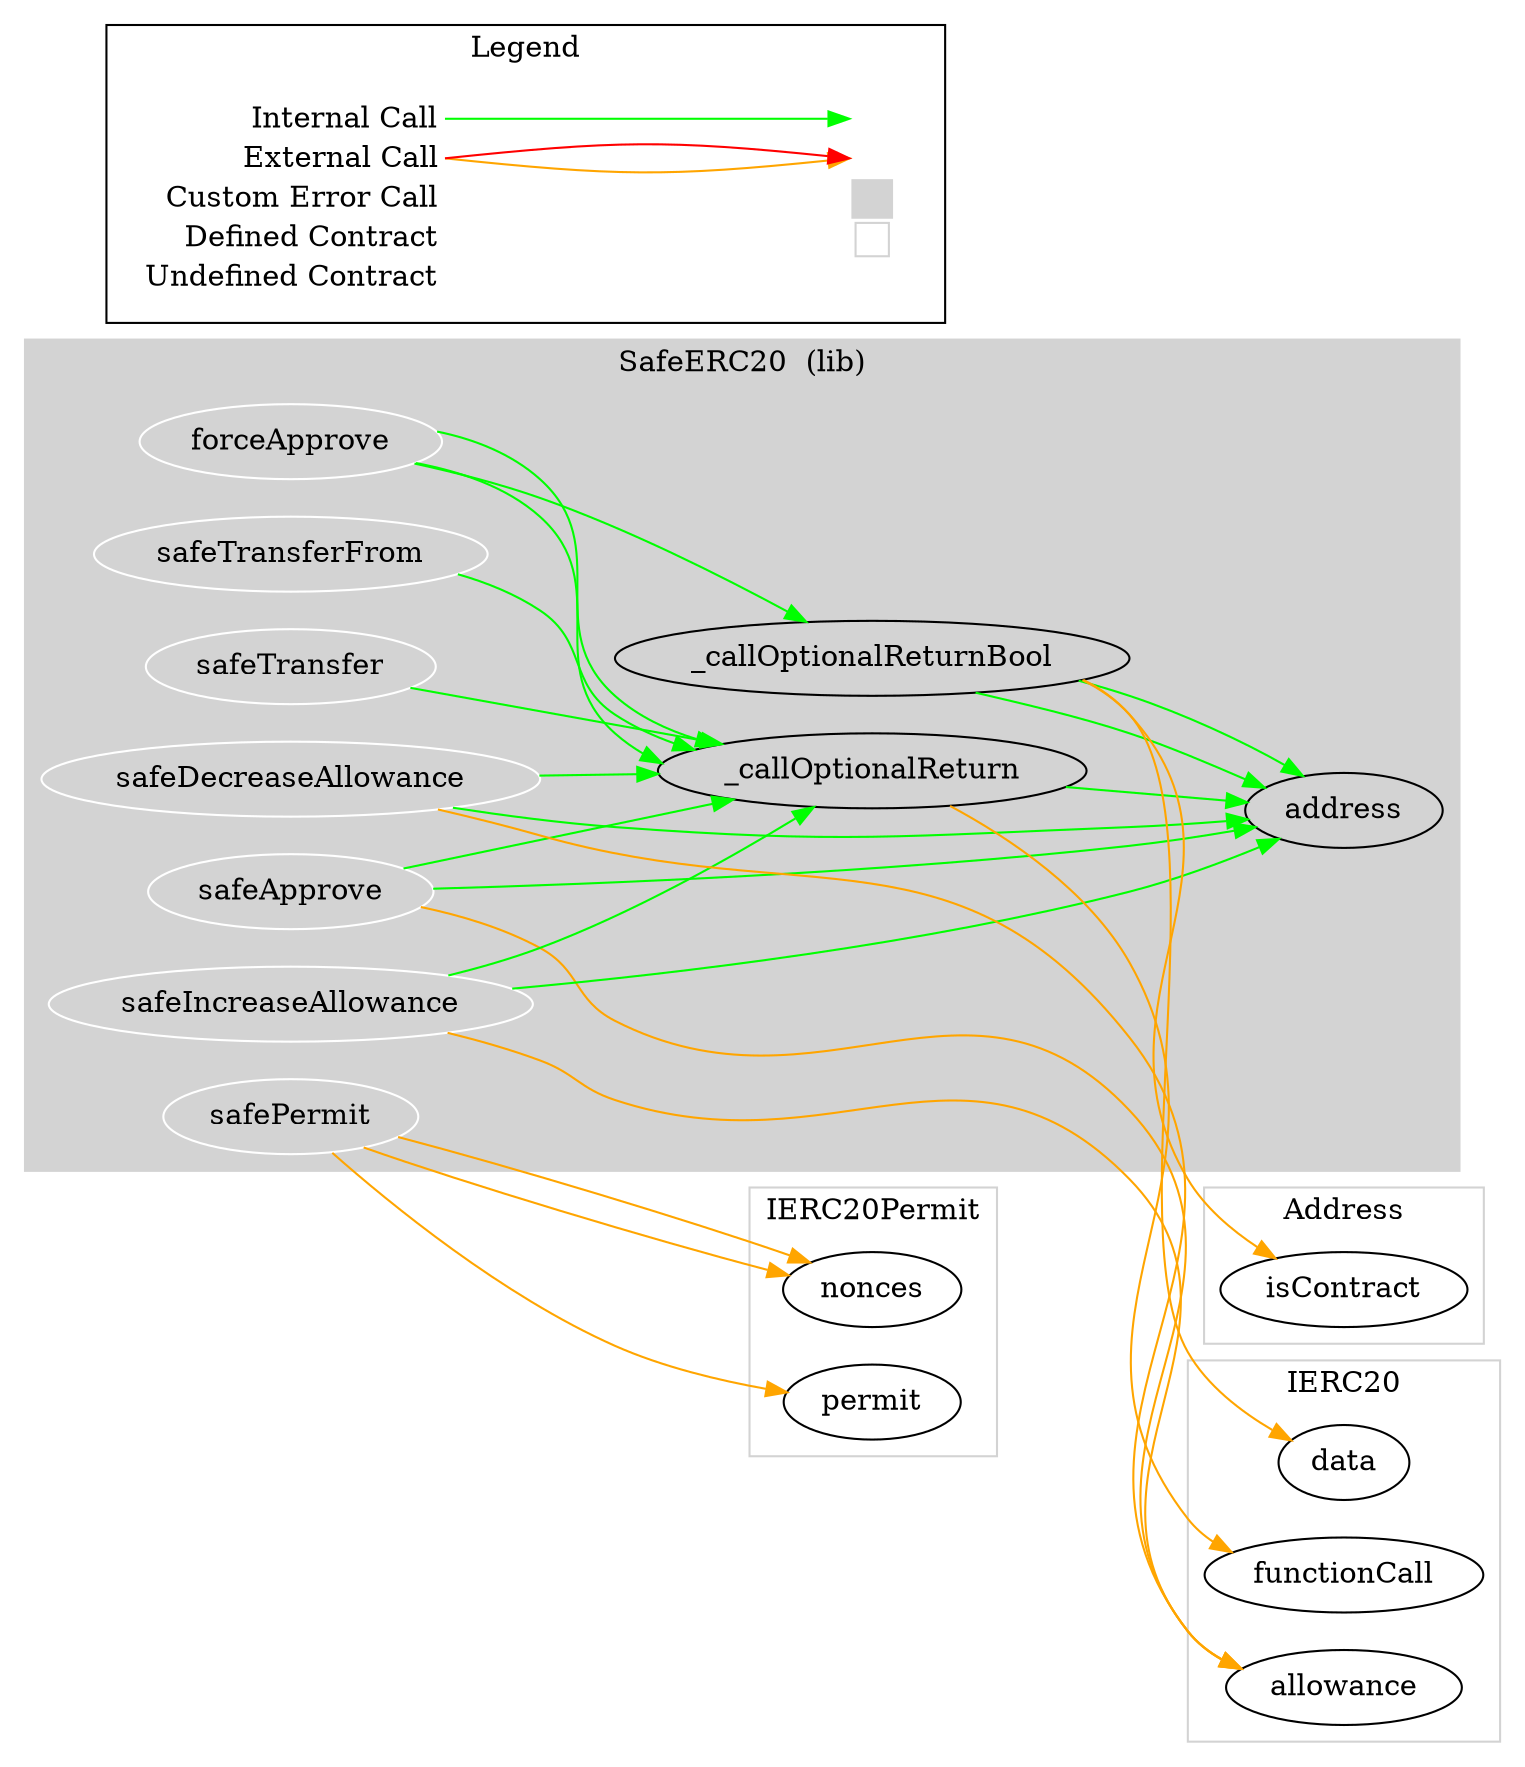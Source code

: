 digraph G {
  graph [ ratio = "auto", page = "100", compound =true ];
subgraph "clusterSafeERC20" {
  graph [ label = "SafeERC20  (lib)", color = "lightgray", style = "filled", bgcolor = "lightgray" ];
  "SafeERC20.safeTransfer" [ label = "safeTransfer", color = "white" ];
  "SafeERC20.safeTransferFrom" [ label = "safeTransferFrom", color = "white" ];
  "SafeERC20.safeApprove" [ label = "safeApprove", color = "white" ];
  "SafeERC20.safeIncreaseAllowance" [ label = "safeIncreaseAllowance", color = "white" ];
  "SafeERC20.safeDecreaseAllowance" [ label = "safeDecreaseAllowance", color = "white" ];
  "SafeERC20.forceApprove" [ label = "forceApprove", color = "white" ];
  "SafeERC20.safePermit" [ label = "safePermit", color = "white" ];
  "SafeERC20._callOptionalReturn" [ label = "_callOptionalReturn" ];
  "SafeERC20._callOptionalReturnBool" [ label = "_callOptionalReturnBool" ];
  "SafeERC20.address" [ label = "address" ];
}

subgraph "clusterIERC20" {
  graph [ label = "IERC20", color = "lightgray" ];
  "IERC20.allowance" [ label = "allowance" ];
  "IERC20.functionCall" [ label = "functionCall" ];
  "IERC20.data" [ label = "data" ];
}

subgraph "clusterIERC20Permit" {
  graph [ label = "IERC20Permit", color = "lightgray" ];
  "IERC20Permit.nonces" [ label = "nonces" ];
  "IERC20Permit.permit" [ label = "permit" ];
}

subgraph "clusterAddress" {
  graph [ label = "Address", color = "lightgray" ];
  "Address.isContract" [ label = "isContract" ];
}

  "SafeERC20.safeTransfer";
  "SafeERC20._callOptionalReturn";
  "SafeERC20.safeTransferFrom";
  "SafeERC20.safeApprove";
  "IERC20.allowance";
  "SafeERC20.address";
  "SafeERC20.safeIncreaseAllowance";
  "SafeERC20.safeDecreaseAllowance";
  "SafeERC20.forceApprove";
  "SafeERC20._callOptionalReturnBool";
  "SafeERC20.safePermit";
  "IERC20Permit.nonces";
  "IERC20Permit.permit";
  "IERC20.functionCall";
  "IERC20.data";
  "Address.isContract";
  "SafeERC20.safeTransfer" -> "SafeERC20._callOptionalReturn" [ color = "green" ];
  "SafeERC20.safeTransferFrom" -> "SafeERC20._callOptionalReturn" [ color = "green" ];
  "SafeERC20.safeApprove" -> "IERC20.allowance" [ color = "orange" ];
  "SafeERC20.safeApprove" -> "SafeERC20.address" [ color = "green" ];
  "SafeERC20.safeApprove" -> "SafeERC20._callOptionalReturn" [ color = "green" ];
  "SafeERC20.safeIncreaseAllowance" -> "IERC20.allowance" [ color = "orange" ];
  "SafeERC20.safeIncreaseAllowance" -> "SafeERC20.address" [ color = "green" ];
  "SafeERC20.safeIncreaseAllowance" -> "SafeERC20._callOptionalReturn" [ color = "green" ];
  "SafeERC20.safeDecreaseAllowance" -> "IERC20.allowance" [ color = "orange" ];
  "SafeERC20.safeDecreaseAllowance" -> "SafeERC20.address" [ color = "green" ];
  "SafeERC20.safeDecreaseAllowance" -> "SafeERC20._callOptionalReturn" [ color = "green" ];
  "SafeERC20.forceApprove" -> "SafeERC20._callOptionalReturnBool" [ color = "green" ];
  "SafeERC20.forceApprove" -> "SafeERC20._callOptionalReturn" [ color = "green" ];
  "SafeERC20.forceApprove" -> "SafeERC20._callOptionalReturn" [ color = "green" ];
  "SafeERC20.safePermit" -> "IERC20Permit.nonces" [ color = "orange" ];
  "SafeERC20.safePermit" -> "IERC20Permit.permit" [ color = "orange" ];
  "SafeERC20.safePermit" -> "IERC20Permit.nonces" [ color = "orange" ];
  "SafeERC20._callOptionalReturn" -> "IERC20.functionCall" [ color = "orange" ];
  "SafeERC20._callOptionalReturn" -> "SafeERC20.address" [ color = "green" ];
  "SafeERC20._callOptionalReturnBool" -> "IERC20.data" [ color = "orange" ];
  "SafeERC20._callOptionalReturnBool" -> "SafeERC20.address" [ color = "green" ];
  "SafeERC20._callOptionalReturnBool" -> "Address.isContract" [ color = "orange" ];
  "SafeERC20._callOptionalReturnBool" -> "SafeERC20.address" [ color = "green" ];


rankdir=LR
node [shape=plaintext]
subgraph cluster_01 { 
label = "Legend";
key [label=<<table border="0" cellpadding="2" cellspacing="0" cellborder="0">
  <tr><td align="right" port="i1">Internal Call</td></tr>
  <tr><td align="right" port="i2">External Call</td></tr>
  <tr><td align="right" port="i2">Custom Error Call</td></tr>
  <tr><td align="right" port="i3">Defined Contract</td></tr>
  <tr><td align="right" port="i4">Undefined Contract</td></tr>
  </table>>]
key2 [label=<<table border="0" cellpadding="2" cellspacing="0" cellborder="0">
  <tr><td port="i1">&nbsp;&nbsp;&nbsp;</td></tr>
  <tr><td port="i2">&nbsp;&nbsp;&nbsp;</td></tr>
  <tr><td port="i3" bgcolor="lightgray">&nbsp;&nbsp;&nbsp;</td></tr>
  <tr><td port="i4">
    <table border="1" cellborder="0" cellspacing="0" cellpadding="7" color="lightgray">
      <tr>
       <td></td>
      </tr>
     </table>
  </td></tr>
  </table>>]
key:i1:e -> key2:i1:w [color="green"]
key:i2:e -> key2:i2:w [color="orange"]
key:i2:e -> key2:i2:w [color="red"]
}
}

